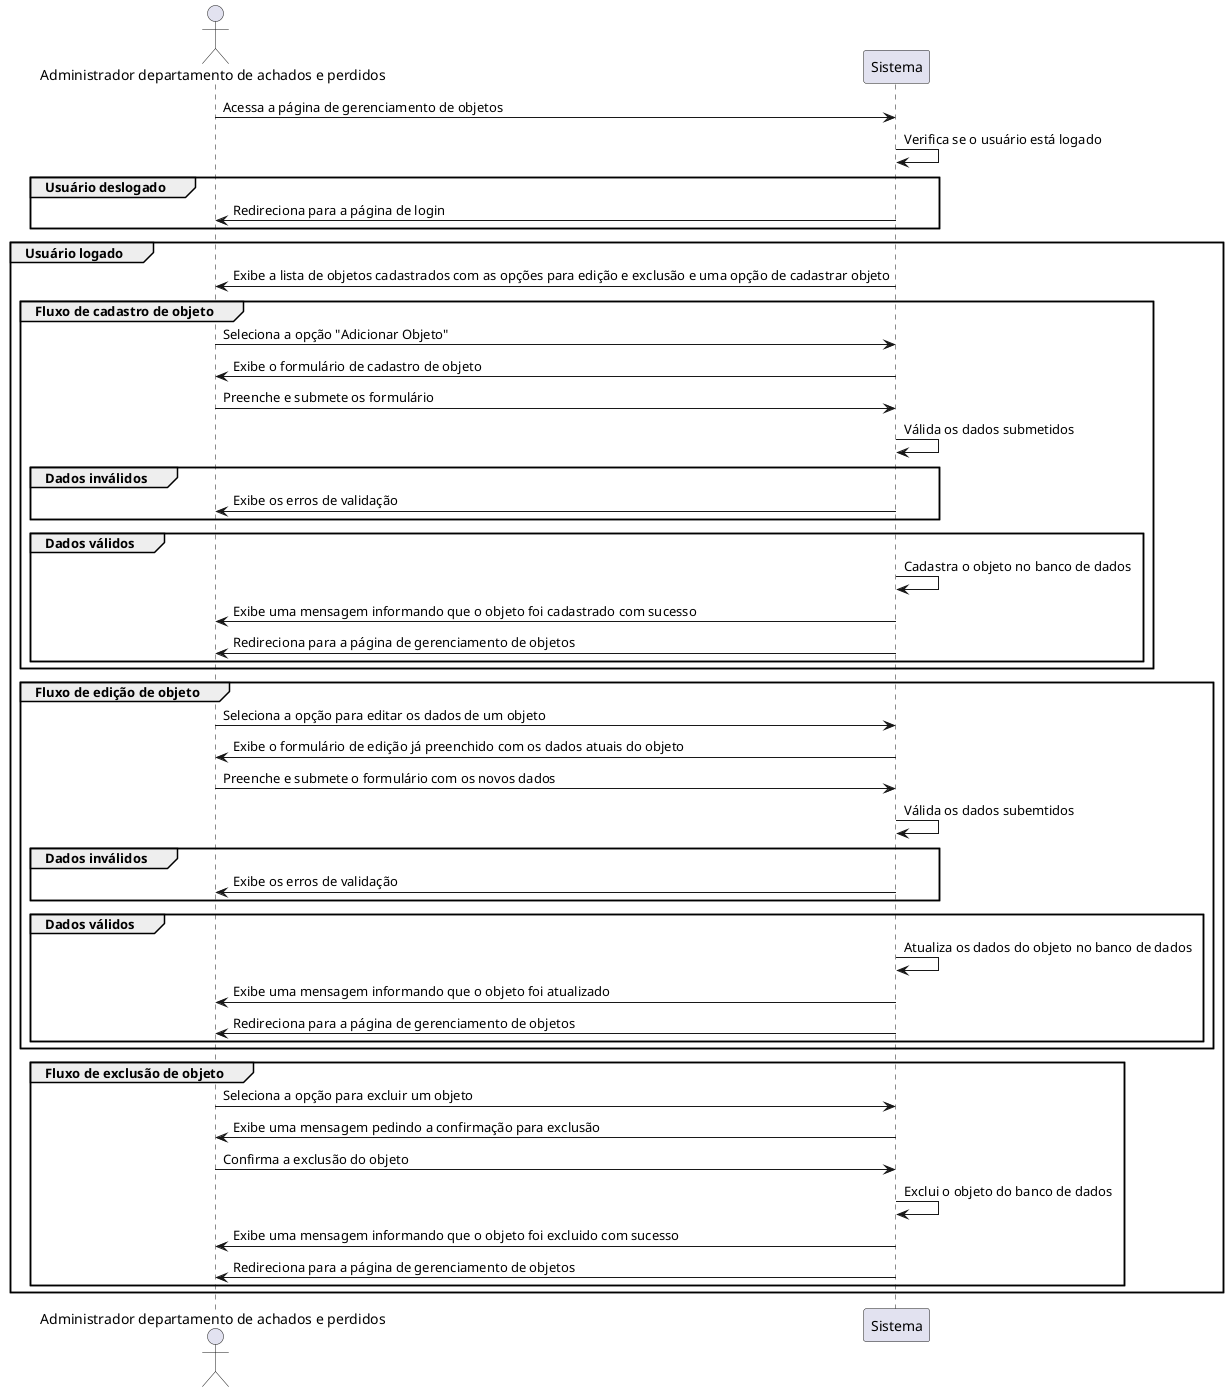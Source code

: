 @startuml RAP02

actor "Administrador departamento de achados e perdidos" as admin
participant "Sistema" as sistema

admin -> sistema: Acessa a página de gerenciamento de objetos
sistema -> sistema: Verifica se o usuário está logado

group Usuário deslogado
  sistema -> admin: Redireciona para a página de login
end

group Usuário logado
  sistema -> admin: Exibe a lista de objetos cadastrados com as opções para edição e exclusão e uma opção de cadastrar objeto

  group Fluxo de cadastro de objeto
    admin -> sistema: Seleciona a opção "Adicionar Objeto"
    sistema -> admin: Exibe o formulário de cadastro de objeto
    admin -> sistema: Preenche e submete os formulário
    sistema -> sistema: Válida os dados submetidos

    group Dados inválidos
      sistema -> admin: Exibe os erros de validação
    end

    group Dados válidos
      sistema -> sistema: Cadastra o objeto no banco de dados
      sistema -> admin: Exibe uma mensagem informando que o objeto foi cadastrado com sucesso
      sistema -> admin: Redireciona para a página de gerenciamento de objetos
    end
  end

  group Fluxo de edição de objeto
    admin -> sistema: Seleciona a opção para editar os dados de um objeto
    sistema -> admin: Exibe o formulário de edição já preenchido com os dados atuais do objeto
    admin -> sistema: Preenche e submete o formulário com os novos dados
    sistema -> sistema: Válida os dados subemtidos

    group Dados inválidos
      sistema -> admin: Exibe os erros de validação
    end

    group Dados válidos
      sistema -> sistema: Atualiza os dados do objeto no banco de dados
      sistema -> admin: Exibe uma mensagem informando que o objeto foi atualizado
      sistema -> admin: Redireciona para a página de gerenciamento de objetos
    end
  end

  group Fluxo de exclusão de objeto
    admin -> sistema: Seleciona a opção para excluir um objeto
    sistema -> admin: Exibe uma mensagem pedindo a confirmação para exclusão
    admin -> sistema: Confirma a exclusão do objeto
    sistema -> sistema: Exclui o objeto do banco de dados
    sistema -> admin: Exibe uma mensagem informando que o objeto foi excluido com sucesso
    sistema -> admin: Redireciona para a página de gerenciamento de objetos
  end
end

@enduml